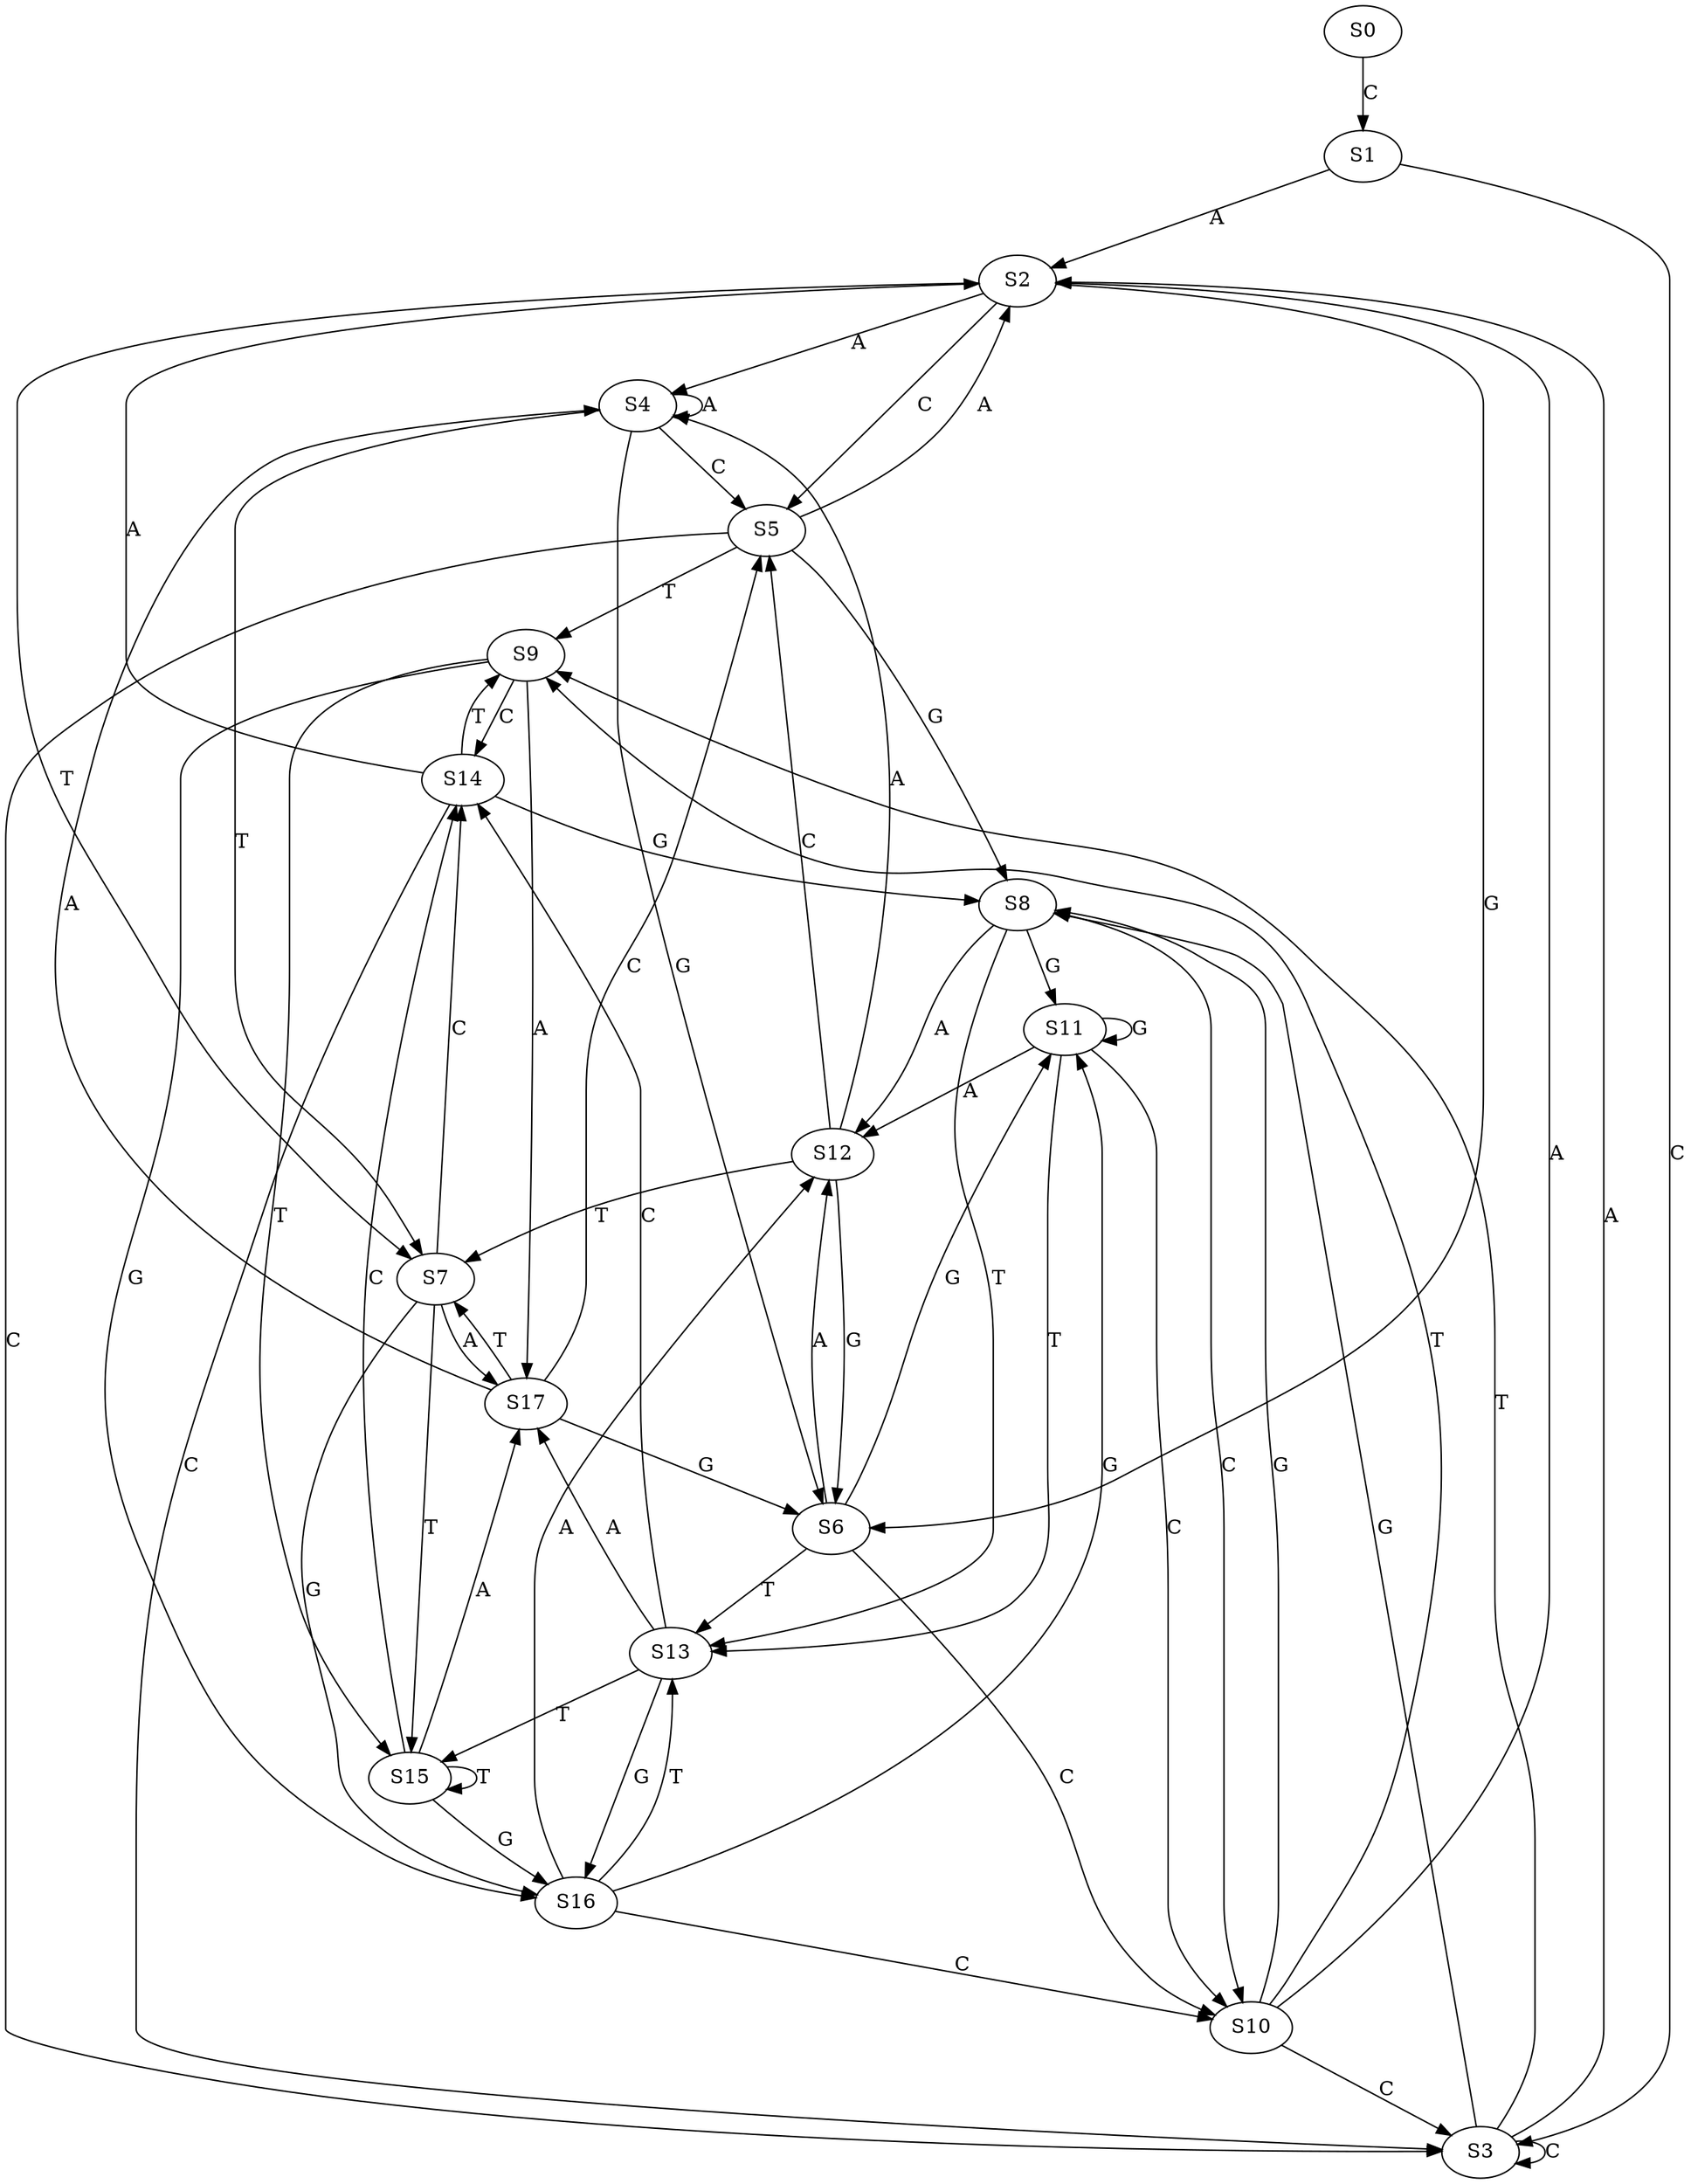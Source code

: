 strict digraph  {
	S0 -> S1 [ label = C ];
	S1 -> S2 [ label = A ];
	S1 -> S3 [ label = C ];
	S2 -> S4 [ label = A ];
	S2 -> S5 [ label = C ];
	S2 -> S6 [ label = G ];
	S2 -> S7 [ label = T ];
	S3 -> S8 [ label = G ];
	S3 -> S3 [ label = C ];
	S3 -> S9 [ label = T ];
	S3 -> S2 [ label = A ];
	S4 -> S5 [ label = C ];
	S4 -> S6 [ label = G ];
	S4 -> S4 [ label = A ];
	S4 -> S7 [ label = T ];
	S5 -> S8 [ label = G ];
	S5 -> S9 [ label = T ];
	S5 -> S3 [ label = C ];
	S5 -> S2 [ label = A ];
	S6 -> S10 [ label = C ];
	S6 -> S11 [ label = G ];
	S6 -> S12 [ label = A ];
	S6 -> S13 [ label = T ];
	S7 -> S14 [ label = C ];
	S7 -> S15 [ label = T ];
	S7 -> S16 [ label = G ];
	S7 -> S17 [ label = A ];
	S8 -> S13 [ label = T ];
	S8 -> S12 [ label = A ];
	S8 -> S11 [ label = G ];
	S8 -> S10 [ label = C ];
	S9 -> S15 [ label = T ];
	S9 -> S16 [ label = G ];
	S9 -> S17 [ label = A ];
	S9 -> S14 [ label = C ];
	S10 -> S9 [ label = T ];
	S10 -> S8 [ label = G ];
	S10 -> S3 [ label = C ];
	S10 -> S2 [ label = A ];
	S11 -> S12 [ label = A ];
	S11 -> S13 [ label = T ];
	S11 -> S11 [ label = G ];
	S11 -> S10 [ label = C ];
	S12 -> S5 [ label = C ];
	S12 -> S6 [ label = G ];
	S12 -> S7 [ label = T ];
	S12 -> S4 [ label = A ];
	S13 -> S16 [ label = G ];
	S13 -> S15 [ label = T ];
	S13 -> S17 [ label = A ];
	S13 -> S14 [ label = C ];
	S14 -> S9 [ label = T ];
	S14 -> S2 [ label = A ];
	S14 -> S8 [ label = G ];
	S14 -> S3 [ label = C ];
	S15 -> S17 [ label = A ];
	S15 -> S15 [ label = T ];
	S15 -> S14 [ label = C ];
	S15 -> S16 [ label = G ];
	S16 -> S12 [ label = A ];
	S16 -> S13 [ label = T ];
	S16 -> S11 [ label = G ];
	S16 -> S10 [ label = C ];
	S17 -> S5 [ label = C ];
	S17 -> S4 [ label = A ];
	S17 -> S7 [ label = T ];
	S17 -> S6 [ label = G ];
}
